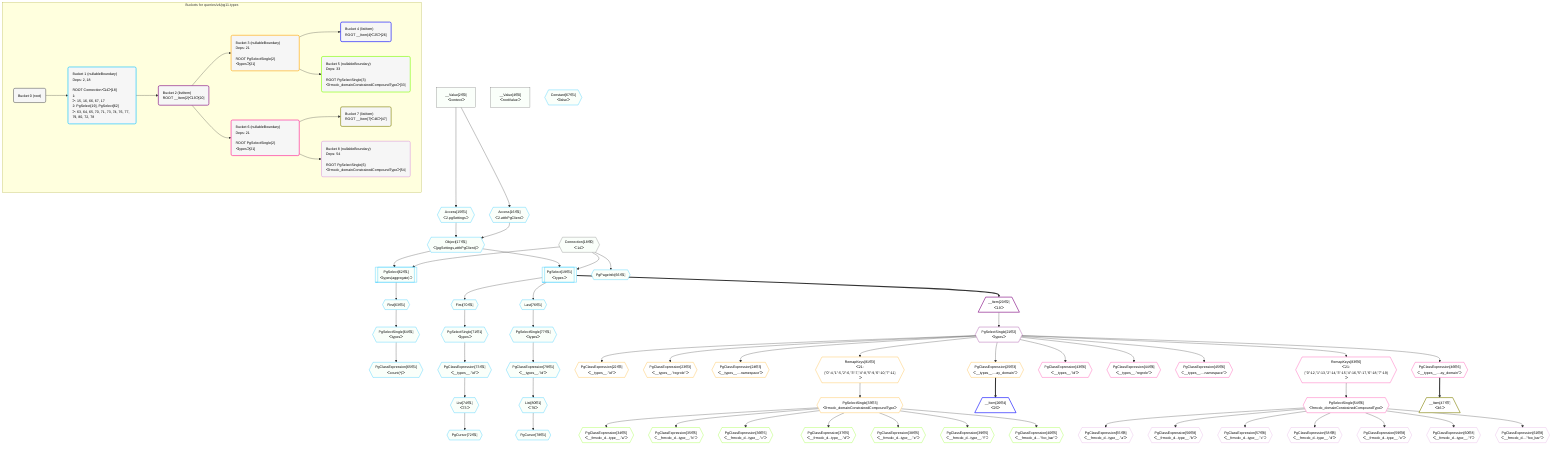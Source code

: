 %%{init: {'themeVariables': { 'fontSize': '12px'}}}%%
graph TD
    classDef path fill:#eee,stroke:#000,color:#000
    classDef plan fill:#fff,stroke-width:1px,color:#000
    classDef itemplan fill:#fff,stroke-width:2px,color:#000
    classDef unbatchedplan fill:#dff,stroke-width:1px,color:#000
    classDef sideeffectplan fill:#fcc,stroke-width:2px,color:#000
    classDef bucket fill:#f6f6f6,color:#000,stroke-width:2px,text-align:left


    %% plan dependencies
    __Value2["__Value[2∈0]<br />ᐸcontextᐳ"]:::plan
    __Value4["__Value[4∈0]<br />ᐸrootValueᐳ"]:::plan
    Connection18{{"Connection[18∈0]<br />ᐸ14ᐳ"}}:::plan
    Object17{{"Object[17∈1]<br />ᐸ{pgSettings,withPgClient}ᐳ"}}:::plan
    Access15{{"Access[15∈1]<br />ᐸ2.pgSettingsᐳ"}}:::plan
    Access16{{"Access[16∈1]<br />ᐸ2.withPgClientᐳ"}}:::plan
    Access15 & Access16 --> Object17
    PgSelect19[["PgSelect[19∈1]<br />ᐸtypesᐳ"]]:::plan
    Object17 & Connection18 --> PgSelect19
    PgSelect62[["PgSelect[62∈1]<br />ᐸtypes(aggregate)ᐳ"]]:::plan
    Object17 & Connection18 --> PgSelect62
    __Value2 --> Access15
    __Value2 --> Access16
    First63{{"First[63∈1]"}}:::plan
    PgSelect62 --> First63
    PgSelectSingle64{{"PgSelectSingle[64∈1]<br />ᐸtypesᐳ"}}:::plan
    First63 --> PgSelectSingle64
    PgClassExpression65{{"PgClassExpression[65∈1]<br />ᐸcount(*)ᐳ"}}:::plan
    PgSelectSingle64 --> PgClassExpression65
    PgPageInfo66{{"PgPageInfo[66∈1]"}}:::plan
    Connection18 --> PgPageInfo66
    First70{{"First[70∈1]"}}:::plan
    PgSelect19 --> First70
    PgSelectSingle71{{"PgSelectSingle[71∈1]<br />ᐸtypesᐳ"}}:::plan
    First70 --> PgSelectSingle71
    PgCursor72{{"PgCursor[72∈1]"}}:::plan
    List74{{"List[74∈1]<br />ᐸ73ᐳ"}}:::plan
    List74 --> PgCursor72
    PgClassExpression73{{"PgClassExpression[73∈1]<br />ᐸ__types__.”id”ᐳ"}}:::plan
    PgSelectSingle71 --> PgClassExpression73
    PgClassExpression73 --> List74
    Last76{{"Last[76∈1]"}}:::plan
    PgSelect19 --> Last76
    PgSelectSingle77{{"PgSelectSingle[77∈1]<br />ᐸtypesᐳ"}}:::plan
    Last76 --> PgSelectSingle77
    PgCursor78{{"PgCursor[78∈1]"}}:::plan
    List80{{"List[80∈1]<br />ᐸ79ᐳ"}}:::plan
    List80 --> PgCursor78
    PgClassExpression79{{"PgClassExpression[79∈1]<br />ᐸ__types__.”id”ᐳ"}}:::plan
    PgSelectSingle77 --> PgClassExpression79
    PgClassExpression79 --> List80
    Constant67{{"Constant[67∈1]<br />ᐸfalseᐳ"}}:::plan
    __Item20[/"__Item[20∈2]<br />ᐸ19ᐳ"\]:::itemplan
    PgSelect19 ==> __Item20
    PgSelectSingle21{{"PgSelectSingle[21∈2]<br />ᐸtypesᐳ"}}:::plan
    __Item20 --> PgSelectSingle21
    PgClassExpression22{{"PgClassExpression[22∈3]<br />ᐸ__types__.”id”ᐳ"}}:::plan
    PgSelectSingle21 --> PgClassExpression22
    PgClassExpression23{{"PgClassExpression[23∈3]<br />ᐸ__types__.”regrole”ᐳ"}}:::plan
    PgSelectSingle21 --> PgClassExpression23
    PgClassExpression24{{"PgClassExpression[24∈3]<br />ᐸ__types__....namespace”ᐳ"}}:::plan
    PgSelectSingle21 --> PgClassExpression24
    PgClassExpression25{{"PgClassExpression[25∈3]<br />ᐸ__types__....ay_domain”ᐳ"}}:::plan
    PgSelectSingle21 --> PgClassExpression25
    PgSelectSingle33{{"PgSelectSingle[33∈3]<br />ᐸfrmcdc_domainConstrainedCompoundTypeᐳ"}}:::plan
    RemapKeys81{{"RemapKeys[81∈3]<br />ᐸ21:{”0”:4,”1”:5,”2”:6,”3”:7,”4”:8,”5”:9,”6”:10,”7”:11}ᐳ"}}:::plan
    RemapKeys81 --> PgSelectSingle33
    PgSelectSingle21 --> RemapKeys81
    __Item26[/"__Item[26∈4]<br />ᐸ25ᐳ"\]:::itemplan
    PgClassExpression25 ==> __Item26
    PgClassExpression34{{"PgClassExpression[34∈5]<br />ᐸ__frmcdc_d...type__.”a”ᐳ"}}:::plan
    PgSelectSingle33 --> PgClassExpression34
    PgClassExpression35{{"PgClassExpression[35∈5]<br />ᐸ__frmcdc_d...type__.”b”ᐳ"}}:::plan
    PgSelectSingle33 --> PgClassExpression35
    PgClassExpression36{{"PgClassExpression[36∈5]<br />ᐸ__frmcdc_d...type__.”c”ᐳ"}}:::plan
    PgSelectSingle33 --> PgClassExpression36
    PgClassExpression37{{"PgClassExpression[37∈5]<br />ᐸ__frmcdc_d...type__.”d”ᐳ"}}:::plan
    PgSelectSingle33 --> PgClassExpression37
    PgClassExpression38{{"PgClassExpression[38∈5]<br />ᐸ__frmcdc_d...type__.”e”ᐳ"}}:::plan
    PgSelectSingle33 --> PgClassExpression38
    PgClassExpression39{{"PgClassExpression[39∈5]<br />ᐸ__frmcdc_d...type__.”f”ᐳ"}}:::plan
    PgSelectSingle33 --> PgClassExpression39
    PgClassExpression40{{"PgClassExpression[40∈5]<br />ᐸ__frmcdc_d....”foo_bar”ᐳ"}}:::plan
    PgSelectSingle33 --> PgClassExpression40
    PgClassExpression43{{"PgClassExpression[43∈6]<br />ᐸ__types__.”id”ᐳ"}}:::plan
    PgSelectSingle21 --> PgClassExpression43
    PgClassExpression44{{"PgClassExpression[44∈6]<br />ᐸ__types__.”regrole”ᐳ"}}:::plan
    PgSelectSingle21 --> PgClassExpression44
    PgClassExpression45{{"PgClassExpression[45∈6]<br />ᐸ__types__....namespace”ᐳ"}}:::plan
    PgSelectSingle21 --> PgClassExpression45
    PgClassExpression46{{"PgClassExpression[46∈6]<br />ᐸ__types__....ay_domain”ᐳ"}}:::plan
    PgSelectSingle21 --> PgClassExpression46
    PgSelectSingle54{{"PgSelectSingle[54∈6]<br />ᐸfrmcdc_domainConstrainedCompoundTypeᐳ"}}:::plan
    RemapKeys83{{"RemapKeys[83∈6]<br />ᐸ21:{”0”:12,”1”:13,”2”:14,”3”:15,”4”:16,”5”:17,”6”:18,”7”:19}ᐳ"}}:::plan
    RemapKeys83 --> PgSelectSingle54
    PgSelectSingle21 --> RemapKeys83
    __Item47[/"__Item[47∈7]<br />ᐸ46ᐳ"\]:::itemplan
    PgClassExpression46 ==> __Item47
    PgClassExpression55{{"PgClassExpression[55∈8]<br />ᐸ__frmcdc_d...type__.”a”ᐳ"}}:::plan
    PgSelectSingle54 --> PgClassExpression55
    PgClassExpression56{{"PgClassExpression[56∈8]<br />ᐸ__frmcdc_d...type__.”b”ᐳ"}}:::plan
    PgSelectSingle54 --> PgClassExpression56
    PgClassExpression57{{"PgClassExpression[57∈8]<br />ᐸ__frmcdc_d...type__.”c”ᐳ"}}:::plan
    PgSelectSingle54 --> PgClassExpression57
    PgClassExpression58{{"PgClassExpression[58∈8]<br />ᐸ__frmcdc_d...type__.”d”ᐳ"}}:::plan
    PgSelectSingle54 --> PgClassExpression58
    PgClassExpression59{{"PgClassExpression[59∈8]<br />ᐸ__frmcdc_d...type__.”e”ᐳ"}}:::plan
    PgSelectSingle54 --> PgClassExpression59
    PgClassExpression60{{"PgClassExpression[60∈8]<br />ᐸ__frmcdc_d...type__.”f”ᐳ"}}:::plan
    PgSelectSingle54 --> PgClassExpression60
    PgClassExpression61{{"PgClassExpression[61∈8]<br />ᐸ__frmcdc_d....”foo_bar”ᐳ"}}:::plan
    PgSelectSingle54 --> PgClassExpression61

    %% define steps

    subgraph "Buckets for queries/v4/pg11.types"
    Bucket0("Bucket 0 (root)"):::bucket
    classDef bucket0 stroke:#696969
    class Bucket0,__Value2,__Value4,Connection18 bucket0
    Bucket1("Bucket 1 (nullableBoundary)<br />Deps: 2, 18<br /><br />ROOT Connectionᐸ14ᐳ[18]<br />1: <br />ᐳ: 15, 16, 66, 67, 17<br />2: PgSelect[19], PgSelect[62]<br />ᐳ: 63, 64, 65, 70, 71, 73, 74, 76, 77, 79, 80, 72, 78"):::bucket
    classDef bucket1 stroke:#00bfff
    class Bucket1,Access15,Access16,Object17,PgSelect19,PgSelect62,First63,PgSelectSingle64,PgClassExpression65,PgPageInfo66,Constant67,First70,PgSelectSingle71,PgCursor72,PgClassExpression73,List74,Last76,PgSelectSingle77,PgCursor78,PgClassExpression79,List80 bucket1
    Bucket2("Bucket 2 (listItem)<br />ROOT __Item{2}ᐸ19ᐳ[20]"):::bucket
    classDef bucket2 stroke:#7f007f
    class Bucket2,__Item20,PgSelectSingle21 bucket2
    Bucket3("Bucket 3 (nullableBoundary)<br />Deps: 21<br /><br />ROOT PgSelectSingle{2}ᐸtypesᐳ[21]"):::bucket
    classDef bucket3 stroke:#ffa500
    class Bucket3,PgClassExpression22,PgClassExpression23,PgClassExpression24,PgClassExpression25,PgSelectSingle33,RemapKeys81 bucket3
    Bucket4("Bucket 4 (listItem)<br />ROOT __Item{4}ᐸ25ᐳ[26]"):::bucket
    classDef bucket4 stroke:#0000ff
    class Bucket4,__Item26 bucket4
    Bucket5("Bucket 5 (nullableBoundary)<br />Deps: 33<br /><br />ROOT PgSelectSingle{3}ᐸfrmcdc_domainConstrainedCompoundTypeᐳ[33]"):::bucket
    classDef bucket5 stroke:#7fff00
    class Bucket5,PgClassExpression34,PgClassExpression35,PgClassExpression36,PgClassExpression37,PgClassExpression38,PgClassExpression39,PgClassExpression40 bucket5
    Bucket6("Bucket 6 (nullableBoundary)<br />Deps: 21<br /><br />ROOT PgSelectSingle{2}ᐸtypesᐳ[21]"):::bucket
    classDef bucket6 stroke:#ff1493
    class Bucket6,PgClassExpression43,PgClassExpression44,PgClassExpression45,PgClassExpression46,PgSelectSingle54,RemapKeys83 bucket6
    Bucket7("Bucket 7 (listItem)<br />ROOT __Item{7}ᐸ46ᐳ[47]"):::bucket
    classDef bucket7 stroke:#808000
    class Bucket7,__Item47 bucket7
    Bucket8("Bucket 8 (nullableBoundary)<br />Deps: 54<br /><br />ROOT PgSelectSingle{6}ᐸfrmcdc_domainConstrainedCompoundTypeᐳ[54]"):::bucket
    classDef bucket8 stroke:#dda0dd
    class Bucket8,PgClassExpression55,PgClassExpression56,PgClassExpression57,PgClassExpression58,PgClassExpression59,PgClassExpression60,PgClassExpression61 bucket8
    Bucket0 --> Bucket1
    Bucket1 --> Bucket2
    Bucket2 --> Bucket3 & Bucket6
    Bucket3 --> Bucket4 & Bucket5
    Bucket6 --> Bucket7 & Bucket8
    classDef unary fill:#fafffa,borderWidth:8px
    class __Value2,__Value4,Connection18,Object17,PgSelect19,PgSelect62,Access15,Access16,First63,PgSelectSingle64,PgClassExpression65,PgPageInfo66,First70,PgSelectSingle71,PgCursor72,PgClassExpression73,List74,Last76,PgSelectSingle77,PgCursor78,PgClassExpression79,List80,Constant67 unary
    end